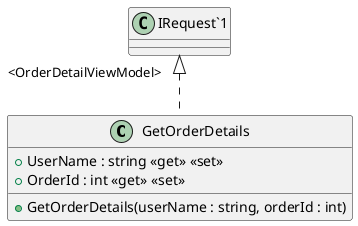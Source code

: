 @startuml GetOrderDetails
class GetOrderDetails  {
    + UserName : string <<get>> <<set>>
    + OrderId : int <<get>> <<set>>
    + GetOrderDetails(userName : string, orderId : int)
}
"IRequest`1" "<OrderDetailViewModel>" <|.. GetOrderDetails
@enduml